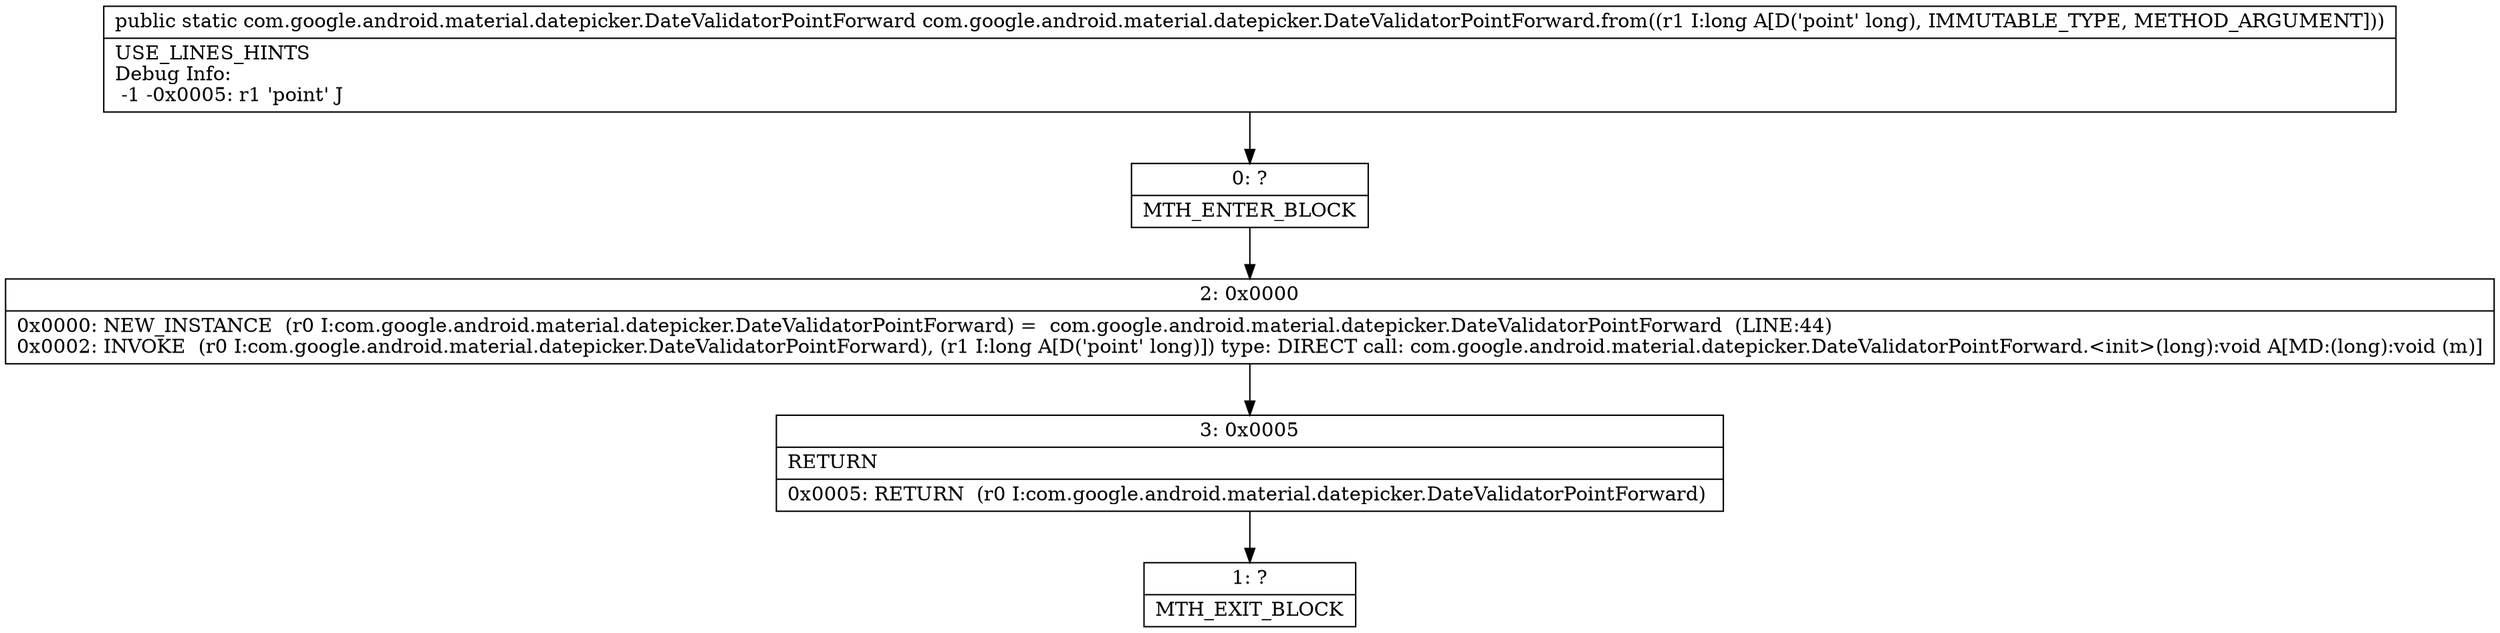 digraph "CFG forcom.google.android.material.datepicker.DateValidatorPointForward.from(J)Lcom\/google\/android\/material\/datepicker\/DateValidatorPointForward;" {
Node_0 [shape=record,label="{0\:\ ?|MTH_ENTER_BLOCK\l}"];
Node_2 [shape=record,label="{2\:\ 0x0000|0x0000: NEW_INSTANCE  (r0 I:com.google.android.material.datepicker.DateValidatorPointForward) =  com.google.android.material.datepicker.DateValidatorPointForward  (LINE:44)\l0x0002: INVOKE  (r0 I:com.google.android.material.datepicker.DateValidatorPointForward), (r1 I:long A[D('point' long)]) type: DIRECT call: com.google.android.material.datepicker.DateValidatorPointForward.\<init\>(long):void A[MD:(long):void (m)]\l}"];
Node_3 [shape=record,label="{3\:\ 0x0005|RETURN\l|0x0005: RETURN  (r0 I:com.google.android.material.datepicker.DateValidatorPointForward) \l}"];
Node_1 [shape=record,label="{1\:\ ?|MTH_EXIT_BLOCK\l}"];
MethodNode[shape=record,label="{public static com.google.android.material.datepicker.DateValidatorPointForward com.google.android.material.datepicker.DateValidatorPointForward.from((r1 I:long A[D('point' long), IMMUTABLE_TYPE, METHOD_ARGUMENT]))  | USE_LINES_HINTS\lDebug Info:\l  \-1 \-0x0005: r1 'point' J\l}"];
MethodNode -> Node_0;Node_0 -> Node_2;
Node_2 -> Node_3;
Node_3 -> Node_1;
}

